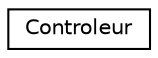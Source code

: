 digraph "Graphical Class Hierarchy"
{
  edge [fontname="Helvetica",fontsize="10",labelfontname="Helvetica",labelfontsize="10"];
  node [fontname="Helvetica",fontsize="10",shape=record];
  rankdir="LR";
  Node1 [label="Controleur",height=0.2,width=0.4,color="black", fillcolor="white", style="filled",URL="$class_controleur.html"];
}
